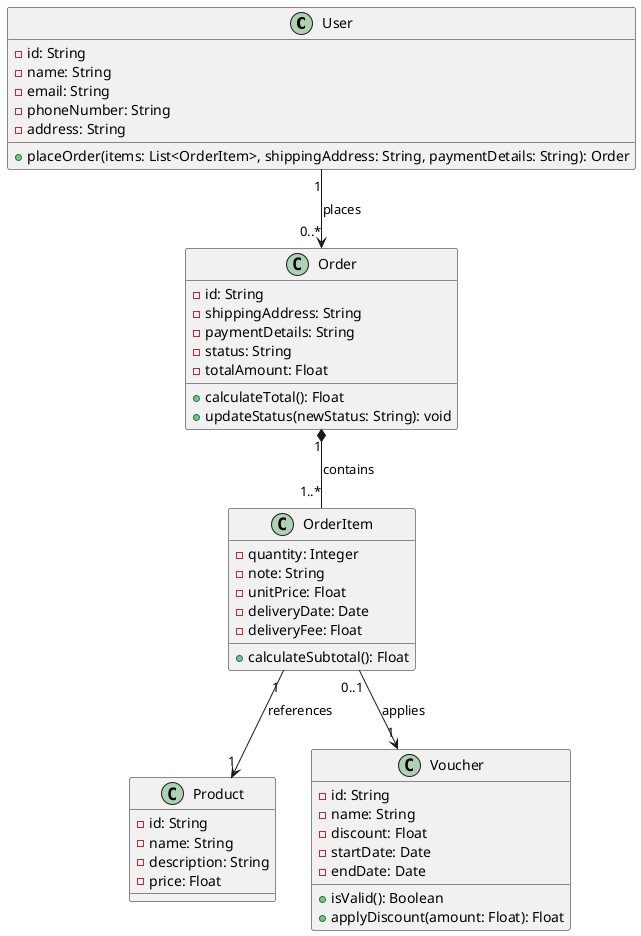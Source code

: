 @startuml
class User {
  - id: String
  - name: String
  - email: String
  - phoneNumber: String
  - address: String
  + placeOrder(items: List<OrderItem>, shippingAddress: String, paymentDetails: String): Order
}

class Product {
  - id: String
  - name: String
  - description: String
  - price: Float
}

class OrderItem {
  - quantity: Integer
  - note: String
  - unitPrice: Float
  - deliveryDate: Date
  - deliveryFee: Float
  + calculateSubtotal(): Float
}

class Order {
  - id: String
  - shippingAddress: String
  - paymentDetails: String
  - status: String
  - totalAmount: Float
  + calculateTotal(): Float
  + updateStatus(newStatus: String): void
}

class Voucher {
  - id: String
  - name: String
  - discount: Float
  - startDate: Date
  - endDate: Date
  + isValid(): Boolean
  + applyDiscount(amount: Float): Float
}

' Relationships
User "1" --> "0..*" Order : places
Order "1" *-- "1..*" OrderItem : contains
OrderItem "1" --> "1" Product : references
OrderItem "0..1" --> "1" Voucher : applies
@enduml